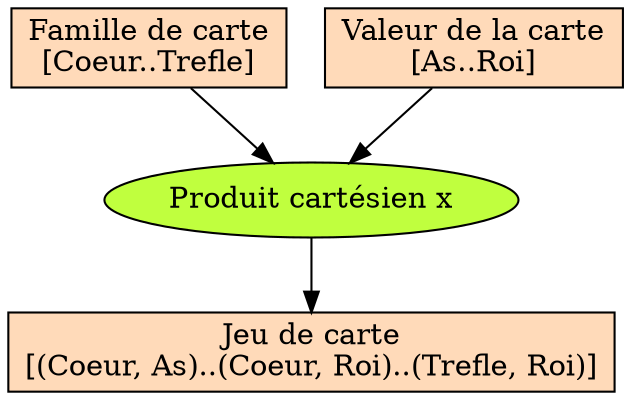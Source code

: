 digraph Def {

    /** Data definition  */
    node [shape=box,style="filled",fillcolor=peachpuff];

    //-- Data nodes
    card_familly[label="Famille de carte\n[Coeur..Trefle]"];
    card_value[label="Valeur de la carte\n[As..Roi]"];

    card_deck[label="Jeu de carte\n[(Coeur, As)..(Coeur, Roi)..(Trefle, Roi)]"];
  
    /** Process definition */
    node [shape=ellipse,style="filled",fillcolor=olivedrab1];

    //-- Process nodes
    cartesian_product[label="Produit cartésien x"];
		

    /** Relations */		
    subgraph { 
	card_familly -> cartesian_product;
        card_value -> cartesian_product;

        cartesian_product -> card_deck;
    } 
}

